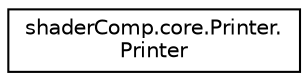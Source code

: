 digraph "Graphical Class Hierarchy"
{
  edge [fontname="Helvetica",fontsize="10",labelfontname="Helvetica",labelfontsize="10"];
  node [fontname="Helvetica",fontsize="10",shape=record];
  rankdir="LR";
  Node1 [label="shaderComp.core.Printer.\lPrinter",height=0.2,width=0.4,color="black", fillcolor="white", style="filled",URL="$classshader_comp_1_1core_1_1_printer_1_1_printer.html"];
}
